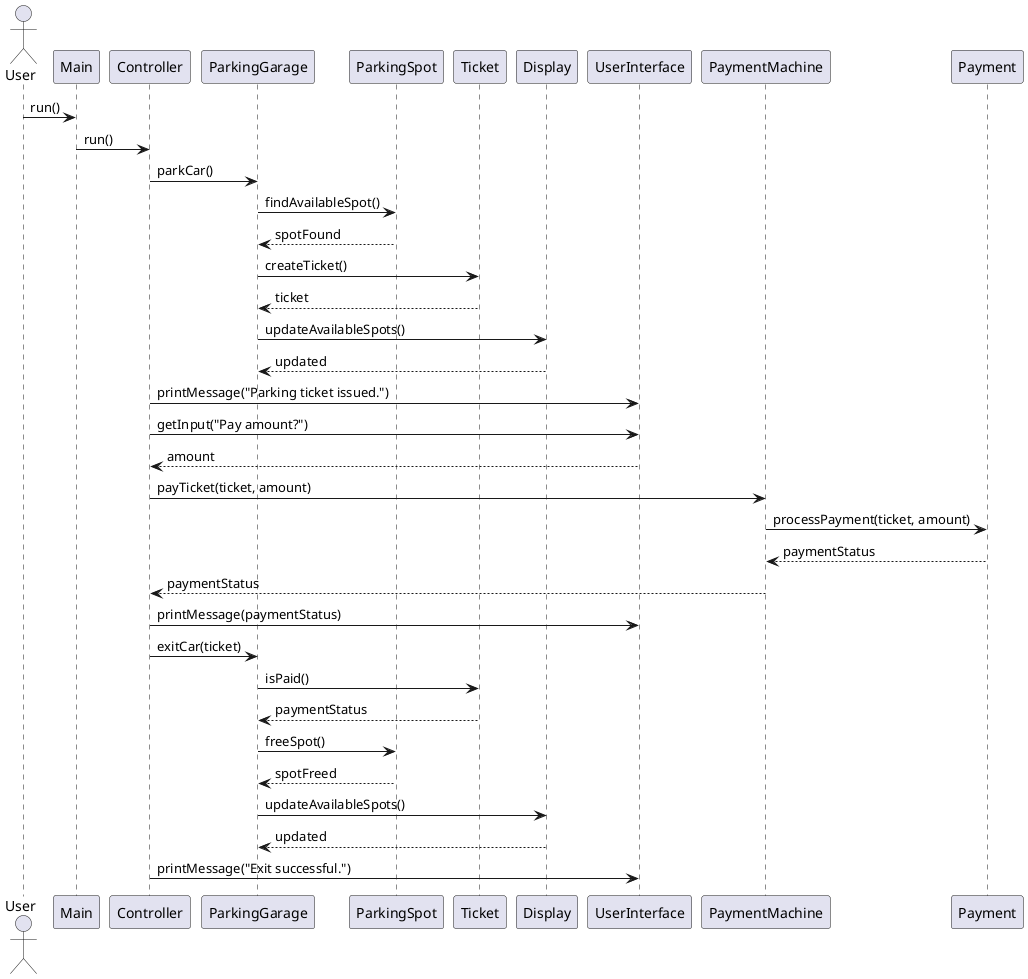 @startuml
actor User

User -> Main : run()
Main -> Controller : run()

Controller -> ParkingGarage : parkCar()
ParkingGarage -> ParkingSpot : findAvailableSpot()
ParkingSpot --> ParkingGarage : spotFound
ParkingGarage -> Ticket : createTicket()
Ticket --> ParkingGarage : ticket
ParkingGarage -> Display : updateAvailableSpots()
Display --> ParkingGarage : updated

Controller -> UserInterface : printMessage("Parking ticket issued.")
Controller -> UserInterface : getInput("Pay amount?")
UserInterface --> Controller : amount
Controller -> PaymentMachine : payTicket(ticket, amount)
PaymentMachine -> Payment : processPayment(ticket, amount)
Payment --> PaymentMachine : paymentStatus
PaymentMachine --> Controller : paymentStatus
Controller -> UserInterface : printMessage(paymentStatus)

Controller -> ParkingGarage : exitCar(ticket)
ParkingGarage -> Ticket : isPaid()
Ticket --> ParkingGarage : paymentStatus
ParkingGarage -> ParkingSpot : freeSpot()
ParkingSpot --> ParkingGarage : spotFreed
ParkingGarage -> Display : updateAvailableSpots()
Display --> ParkingGarage : updated

Controller -> UserInterface : printMessage("Exit successful.")

@enduml
